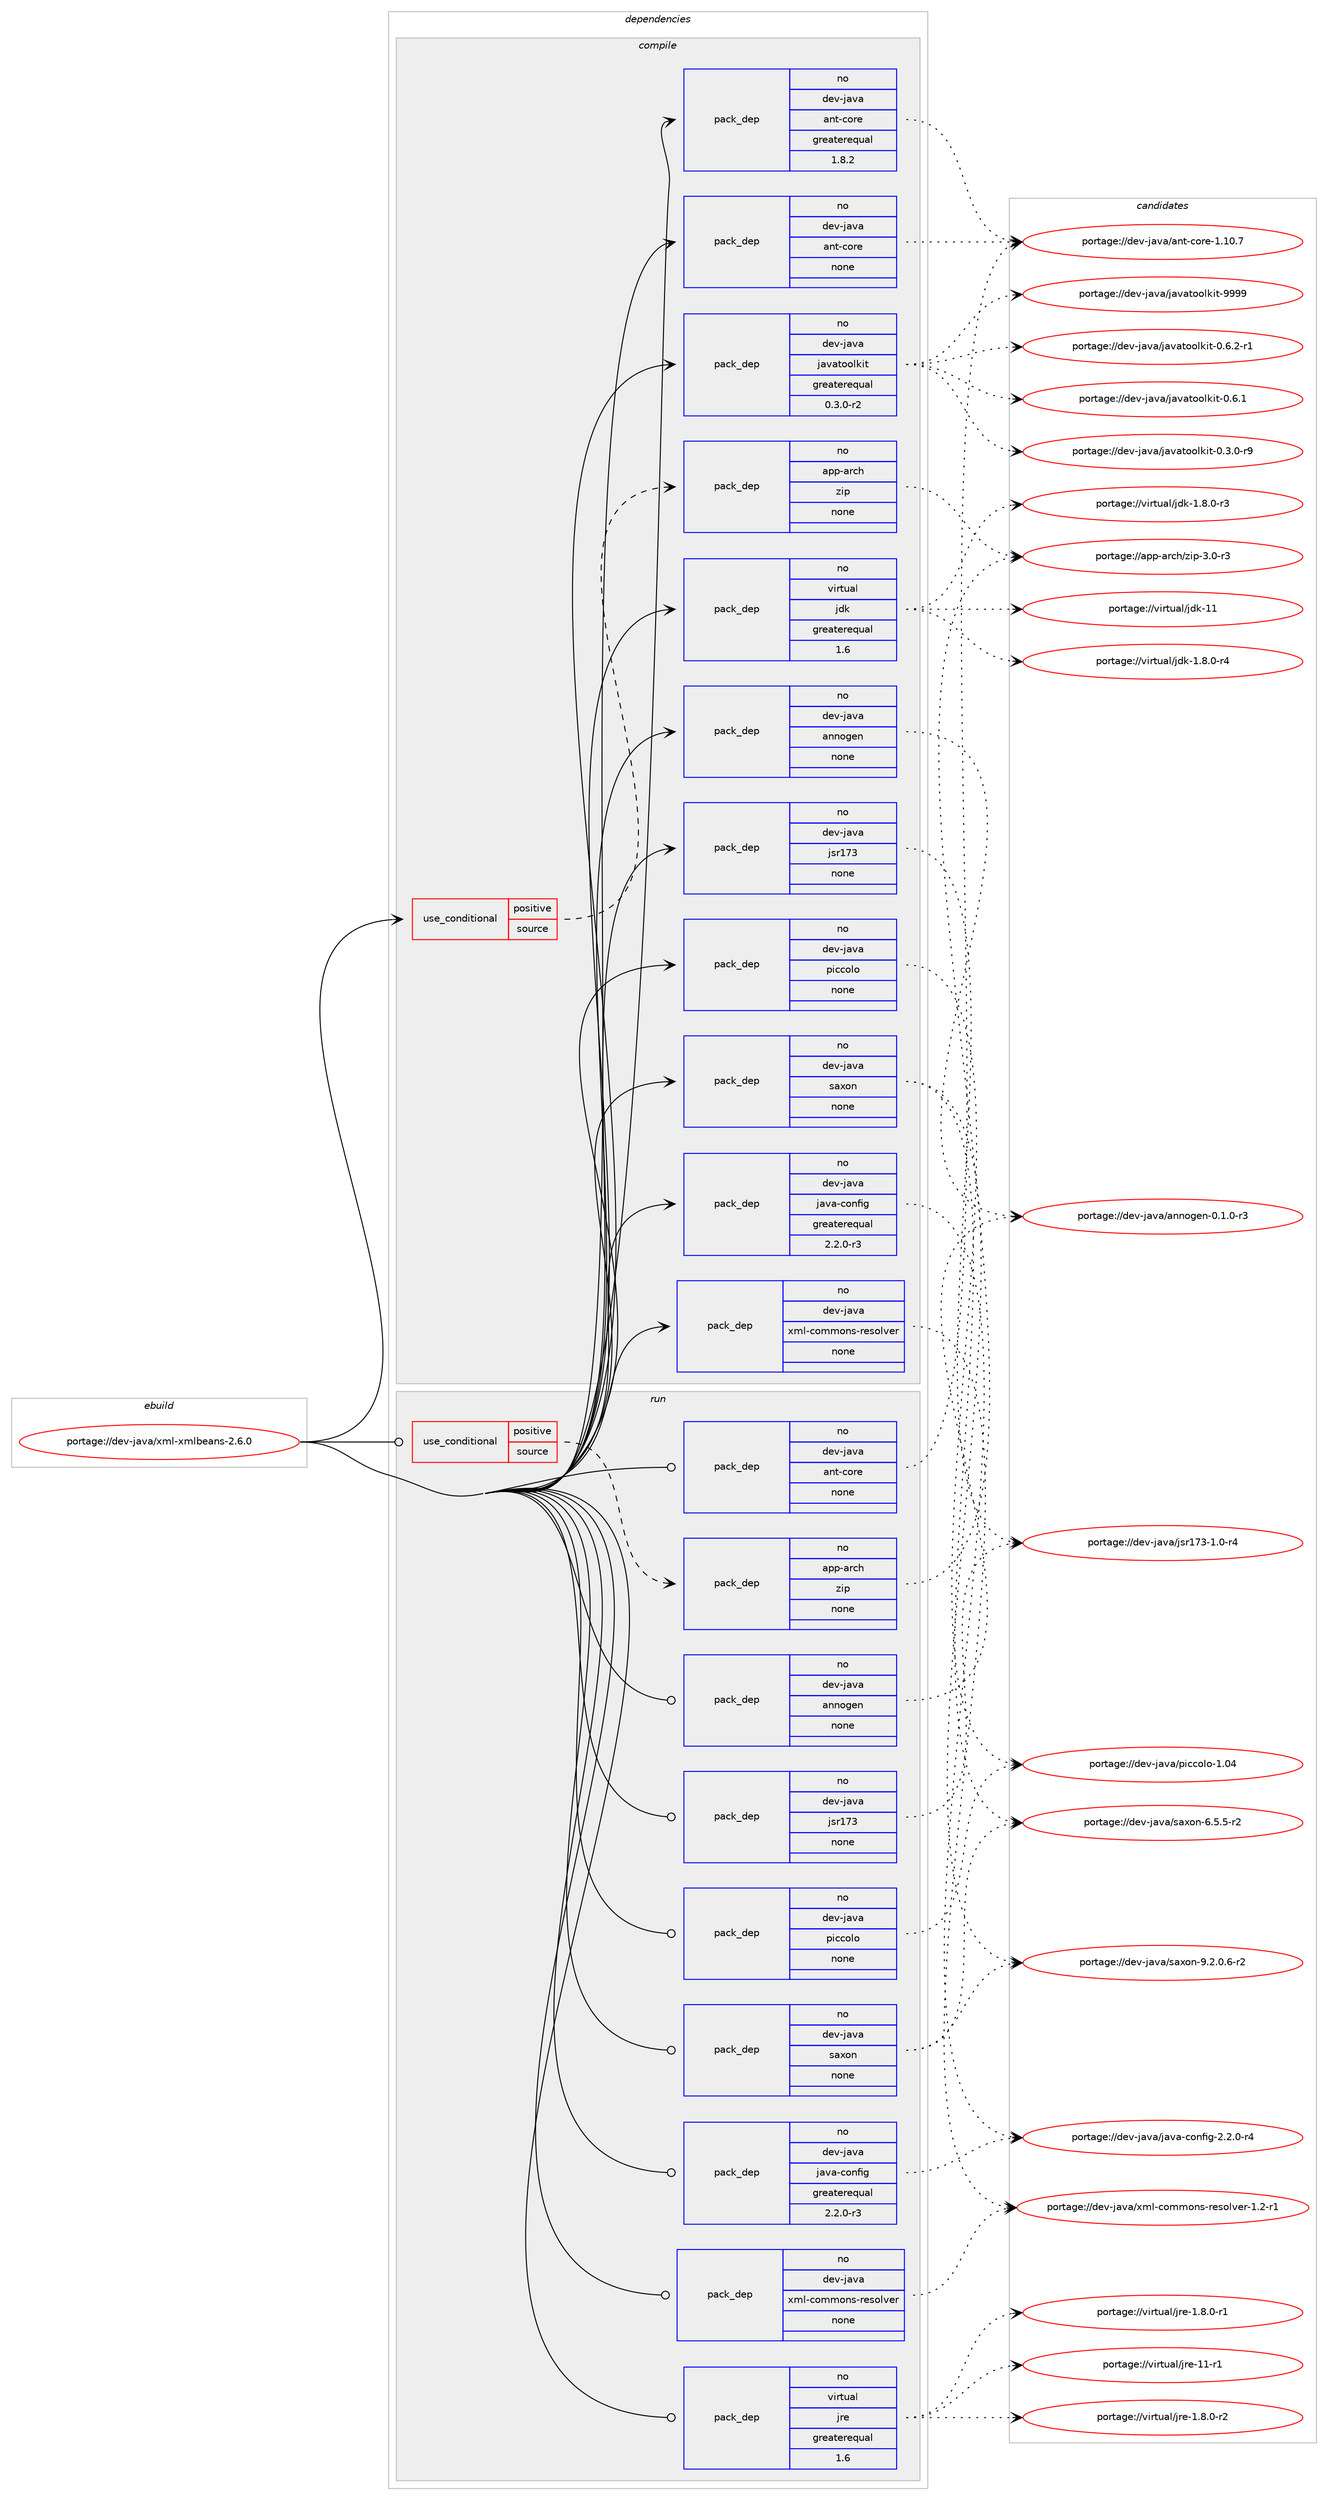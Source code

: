 digraph prolog {

# *************
# Graph options
# *************

newrank=true;
concentrate=true;
compound=true;
graph [rankdir=LR,fontname=Helvetica,fontsize=10,ranksep=1.5];#, ranksep=2.5, nodesep=0.2];
edge  [arrowhead=vee];
node  [fontname=Helvetica,fontsize=10];

# **********
# The ebuild
# **********

subgraph cluster_leftcol {
color=gray;
label=<<i>ebuild</i>>;
id [label="portage://dev-java/xml-xmlbeans-2.6.0", color=red, width=4, href="../dev-java/xml-xmlbeans-2.6.0.svg"];
}

# ****************
# The dependencies
# ****************

subgraph cluster_midcol {
color=gray;
label=<<i>dependencies</i>>;
subgraph cluster_compile {
fillcolor="#eeeeee";
style=filled;
label=<<i>compile</i>>;
subgraph cond129040 {
dependency525032 [label=<<TABLE BORDER="0" CELLBORDER="1" CELLSPACING="0" CELLPADDING="4"><TR><TD ROWSPAN="3" CELLPADDING="10">use_conditional</TD></TR><TR><TD>positive</TD></TR><TR><TD>source</TD></TR></TABLE>>, shape=none, color=red];
subgraph pack390396 {
dependency525033 [label=<<TABLE BORDER="0" CELLBORDER="1" CELLSPACING="0" CELLPADDING="4" WIDTH="220"><TR><TD ROWSPAN="6" CELLPADDING="30">pack_dep</TD></TR><TR><TD WIDTH="110">no</TD></TR><TR><TD>app-arch</TD></TR><TR><TD>zip</TD></TR><TR><TD>none</TD></TR><TR><TD></TD></TR></TABLE>>, shape=none, color=blue];
}
dependency525032:e -> dependency525033:w [weight=20,style="dashed",arrowhead="vee"];
}
id:e -> dependency525032:w [weight=20,style="solid",arrowhead="vee"];
subgraph pack390397 {
dependency525034 [label=<<TABLE BORDER="0" CELLBORDER="1" CELLSPACING="0" CELLPADDING="4" WIDTH="220"><TR><TD ROWSPAN="6" CELLPADDING="30">pack_dep</TD></TR><TR><TD WIDTH="110">no</TD></TR><TR><TD>dev-java</TD></TR><TR><TD>annogen</TD></TR><TR><TD>none</TD></TR><TR><TD></TD></TR></TABLE>>, shape=none, color=blue];
}
id:e -> dependency525034:w [weight=20,style="solid",arrowhead="vee"];
subgraph pack390398 {
dependency525035 [label=<<TABLE BORDER="0" CELLBORDER="1" CELLSPACING="0" CELLPADDING="4" WIDTH="220"><TR><TD ROWSPAN="6" CELLPADDING="30">pack_dep</TD></TR><TR><TD WIDTH="110">no</TD></TR><TR><TD>dev-java</TD></TR><TR><TD>ant-core</TD></TR><TR><TD>greaterequal</TD></TR><TR><TD>1.8.2</TD></TR></TABLE>>, shape=none, color=blue];
}
id:e -> dependency525035:w [weight=20,style="solid",arrowhead="vee"];
subgraph pack390399 {
dependency525036 [label=<<TABLE BORDER="0" CELLBORDER="1" CELLSPACING="0" CELLPADDING="4" WIDTH="220"><TR><TD ROWSPAN="6" CELLPADDING="30">pack_dep</TD></TR><TR><TD WIDTH="110">no</TD></TR><TR><TD>dev-java</TD></TR><TR><TD>ant-core</TD></TR><TR><TD>none</TD></TR><TR><TD></TD></TR></TABLE>>, shape=none, color=blue];
}
id:e -> dependency525036:w [weight=20,style="solid",arrowhead="vee"];
subgraph pack390400 {
dependency525037 [label=<<TABLE BORDER="0" CELLBORDER="1" CELLSPACING="0" CELLPADDING="4" WIDTH="220"><TR><TD ROWSPAN="6" CELLPADDING="30">pack_dep</TD></TR><TR><TD WIDTH="110">no</TD></TR><TR><TD>dev-java</TD></TR><TR><TD>java-config</TD></TR><TR><TD>greaterequal</TD></TR><TR><TD>2.2.0-r3</TD></TR></TABLE>>, shape=none, color=blue];
}
id:e -> dependency525037:w [weight=20,style="solid",arrowhead="vee"];
subgraph pack390401 {
dependency525038 [label=<<TABLE BORDER="0" CELLBORDER="1" CELLSPACING="0" CELLPADDING="4" WIDTH="220"><TR><TD ROWSPAN="6" CELLPADDING="30">pack_dep</TD></TR><TR><TD WIDTH="110">no</TD></TR><TR><TD>dev-java</TD></TR><TR><TD>javatoolkit</TD></TR><TR><TD>greaterequal</TD></TR><TR><TD>0.3.0-r2</TD></TR></TABLE>>, shape=none, color=blue];
}
id:e -> dependency525038:w [weight=20,style="solid",arrowhead="vee"];
subgraph pack390402 {
dependency525039 [label=<<TABLE BORDER="0" CELLBORDER="1" CELLSPACING="0" CELLPADDING="4" WIDTH="220"><TR><TD ROWSPAN="6" CELLPADDING="30">pack_dep</TD></TR><TR><TD WIDTH="110">no</TD></TR><TR><TD>dev-java</TD></TR><TR><TD>jsr173</TD></TR><TR><TD>none</TD></TR><TR><TD></TD></TR></TABLE>>, shape=none, color=blue];
}
id:e -> dependency525039:w [weight=20,style="solid",arrowhead="vee"];
subgraph pack390403 {
dependency525040 [label=<<TABLE BORDER="0" CELLBORDER="1" CELLSPACING="0" CELLPADDING="4" WIDTH="220"><TR><TD ROWSPAN="6" CELLPADDING="30">pack_dep</TD></TR><TR><TD WIDTH="110">no</TD></TR><TR><TD>dev-java</TD></TR><TR><TD>piccolo</TD></TR><TR><TD>none</TD></TR><TR><TD></TD></TR></TABLE>>, shape=none, color=blue];
}
id:e -> dependency525040:w [weight=20,style="solid",arrowhead="vee"];
subgraph pack390404 {
dependency525041 [label=<<TABLE BORDER="0" CELLBORDER="1" CELLSPACING="0" CELLPADDING="4" WIDTH="220"><TR><TD ROWSPAN="6" CELLPADDING="30">pack_dep</TD></TR><TR><TD WIDTH="110">no</TD></TR><TR><TD>dev-java</TD></TR><TR><TD>saxon</TD></TR><TR><TD>none</TD></TR><TR><TD></TD></TR></TABLE>>, shape=none, color=blue];
}
id:e -> dependency525041:w [weight=20,style="solid",arrowhead="vee"];
subgraph pack390405 {
dependency525042 [label=<<TABLE BORDER="0" CELLBORDER="1" CELLSPACING="0" CELLPADDING="4" WIDTH="220"><TR><TD ROWSPAN="6" CELLPADDING="30">pack_dep</TD></TR><TR><TD WIDTH="110">no</TD></TR><TR><TD>dev-java</TD></TR><TR><TD>xml-commons-resolver</TD></TR><TR><TD>none</TD></TR><TR><TD></TD></TR></TABLE>>, shape=none, color=blue];
}
id:e -> dependency525042:w [weight=20,style="solid",arrowhead="vee"];
subgraph pack390406 {
dependency525043 [label=<<TABLE BORDER="0" CELLBORDER="1" CELLSPACING="0" CELLPADDING="4" WIDTH="220"><TR><TD ROWSPAN="6" CELLPADDING="30">pack_dep</TD></TR><TR><TD WIDTH="110">no</TD></TR><TR><TD>virtual</TD></TR><TR><TD>jdk</TD></TR><TR><TD>greaterequal</TD></TR><TR><TD>1.6</TD></TR></TABLE>>, shape=none, color=blue];
}
id:e -> dependency525043:w [weight=20,style="solid",arrowhead="vee"];
}
subgraph cluster_compileandrun {
fillcolor="#eeeeee";
style=filled;
label=<<i>compile and run</i>>;
}
subgraph cluster_run {
fillcolor="#eeeeee";
style=filled;
label=<<i>run</i>>;
subgraph cond129041 {
dependency525044 [label=<<TABLE BORDER="0" CELLBORDER="1" CELLSPACING="0" CELLPADDING="4"><TR><TD ROWSPAN="3" CELLPADDING="10">use_conditional</TD></TR><TR><TD>positive</TD></TR><TR><TD>source</TD></TR></TABLE>>, shape=none, color=red];
subgraph pack390407 {
dependency525045 [label=<<TABLE BORDER="0" CELLBORDER="1" CELLSPACING="0" CELLPADDING="4" WIDTH="220"><TR><TD ROWSPAN="6" CELLPADDING="30">pack_dep</TD></TR><TR><TD WIDTH="110">no</TD></TR><TR><TD>app-arch</TD></TR><TR><TD>zip</TD></TR><TR><TD>none</TD></TR><TR><TD></TD></TR></TABLE>>, shape=none, color=blue];
}
dependency525044:e -> dependency525045:w [weight=20,style="dashed",arrowhead="vee"];
}
id:e -> dependency525044:w [weight=20,style="solid",arrowhead="odot"];
subgraph pack390408 {
dependency525046 [label=<<TABLE BORDER="0" CELLBORDER="1" CELLSPACING="0" CELLPADDING="4" WIDTH="220"><TR><TD ROWSPAN="6" CELLPADDING="30">pack_dep</TD></TR><TR><TD WIDTH="110">no</TD></TR><TR><TD>dev-java</TD></TR><TR><TD>annogen</TD></TR><TR><TD>none</TD></TR><TR><TD></TD></TR></TABLE>>, shape=none, color=blue];
}
id:e -> dependency525046:w [weight=20,style="solid",arrowhead="odot"];
subgraph pack390409 {
dependency525047 [label=<<TABLE BORDER="0" CELLBORDER="1" CELLSPACING="0" CELLPADDING="4" WIDTH="220"><TR><TD ROWSPAN="6" CELLPADDING="30">pack_dep</TD></TR><TR><TD WIDTH="110">no</TD></TR><TR><TD>dev-java</TD></TR><TR><TD>ant-core</TD></TR><TR><TD>none</TD></TR><TR><TD></TD></TR></TABLE>>, shape=none, color=blue];
}
id:e -> dependency525047:w [weight=20,style="solid",arrowhead="odot"];
subgraph pack390410 {
dependency525048 [label=<<TABLE BORDER="0" CELLBORDER="1" CELLSPACING="0" CELLPADDING="4" WIDTH="220"><TR><TD ROWSPAN="6" CELLPADDING="30">pack_dep</TD></TR><TR><TD WIDTH="110">no</TD></TR><TR><TD>dev-java</TD></TR><TR><TD>java-config</TD></TR><TR><TD>greaterequal</TD></TR><TR><TD>2.2.0-r3</TD></TR></TABLE>>, shape=none, color=blue];
}
id:e -> dependency525048:w [weight=20,style="solid",arrowhead="odot"];
subgraph pack390411 {
dependency525049 [label=<<TABLE BORDER="0" CELLBORDER="1" CELLSPACING="0" CELLPADDING="4" WIDTH="220"><TR><TD ROWSPAN="6" CELLPADDING="30">pack_dep</TD></TR><TR><TD WIDTH="110">no</TD></TR><TR><TD>dev-java</TD></TR><TR><TD>jsr173</TD></TR><TR><TD>none</TD></TR><TR><TD></TD></TR></TABLE>>, shape=none, color=blue];
}
id:e -> dependency525049:w [weight=20,style="solid",arrowhead="odot"];
subgraph pack390412 {
dependency525050 [label=<<TABLE BORDER="0" CELLBORDER="1" CELLSPACING="0" CELLPADDING="4" WIDTH="220"><TR><TD ROWSPAN="6" CELLPADDING="30">pack_dep</TD></TR><TR><TD WIDTH="110">no</TD></TR><TR><TD>dev-java</TD></TR><TR><TD>piccolo</TD></TR><TR><TD>none</TD></TR><TR><TD></TD></TR></TABLE>>, shape=none, color=blue];
}
id:e -> dependency525050:w [weight=20,style="solid",arrowhead="odot"];
subgraph pack390413 {
dependency525051 [label=<<TABLE BORDER="0" CELLBORDER="1" CELLSPACING="0" CELLPADDING="4" WIDTH="220"><TR><TD ROWSPAN="6" CELLPADDING="30">pack_dep</TD></TR><TR><TD WIDTH="110">no</TD></TR><TR><TD>dev-java</TD></TR><TR><TD>saxon</TD></TR><TR><TD>none</TD></TR><TR><TD></TD></TR></TABLE>>, shape=none, color=blue];
}
id:e -> dependency525051:w [weight=20,style="solid",arrowhead="odot"];
subgraph pack390414 {
dependency525052 [label=<<TABLE BORDER="0" CELLBORDER="1" CELLSPACING="0" CELLPADDING="4" WIDTH="220"><TR><TD ROWSPAN="6" CELLPADDING="30">pack_dep</TD></TR><TR><TD WIDTH="110">no</TD></TR><TR><TD>dev-java</TD></TR><TR><TD>xml-commons-resolver</TD></TR><TR><TD>none</TD></TR><TR><TD></TD></TR></TABLE>>, shape=none, color=blue];
}
id:e -> dependency525052:w [weight=20,style="solid",arrowhead="odot"];
subgraph pack390415 {
dependency525053 [label=<<TABLE BORDER="0" CELLBORDER="1" CELLSPACING="0" CELLPADDING="4" WIDTH="220"><TR><TD ROWSPAN="6" CELLPADDING="30">pack_dep</TD></TR><TR><TD WIDTH="110">no</TD></TR><TR><TD>virtual</TD></TR><TR><TD>jre</TD></TR><TR><TD>greaterequal</TD></TR><TR><TD>1.6</TD></TR></TABLE>>, shape=none, color=blue];
}
id:e -> dependency525053:w [weight=20,style="solid",arrowhead="odot"];
}
}

# **************
# The candidates
# **************

subgraph cluster_choices {
rank=same;
color=gray;
label=<<i>candidates</i>>;

subgraph choice390396 {
color=black;
nodesep=1;
choice9711211245971149910447122105112455146484511451 [label="portage://app-arch/zip-3.0-r3", color=red, width=4,href="../app-arch/zip-3.0-r3.svg"];
dependency525033:e -> choice9711211245971149910447122105112455146484511451:w [style=dotted,weight="100"];
}
subgraph choice390397 {
color=black;
nodesep=1;
choice10010111845106971189747971101101111031011104548464946484511451 [label="portage://dev-java/annogen-0.1.0-r3", color=red, width=4,href="../dev-java/annogen-0.1.0-r3.svg"];
dependency525034:e -> choice10010111845106971189747971101101111031011104548464946484511451:w [style=dotted,weight="100"];
}
subgraph choice390398 {
color=black;
nodesep=1;
choice1001011184510697118974797110116459911111410145494649484655 [label="portage://dev-java/ant-core-1.10.7", color=red, width=4,href="../dev-java/ant-core-1.10.7.svg"];
dependency525035:e -> choice1001011184510697118974797110116459911111410145494649484655:w [style=dotted,weight="100"];
}
subgraph choice390399 {
color=black;
nodesep=1;
choice1001011184510697118974797110116459911111410145494649484655 [label="portage://dev-java/ant-core-1.10.7", color=red, width=4,href="../dev-java/ant-core-1.10.7.svg"];
dependency525036:e -> choice1001011184510697118974797110116459911111410145494649484655:w [style=dotted,weight="100"];
}
subgraph choice390400 {
color=black;
nodesep=1;
choice10010111845106971189747106971189745991111101021051034550465046484511452 [label="portage://dev-java/java-config-2.2.0-r4", color=red, width=4,href="../dev-java/java-config-2.2.0-r4.svg"];
dependency525037:e -> choice10010111845106971189747106971189745991111101021051034550465046484511452:w [style=dotted,weight="100"];
}
subgraph choice390401 {
color=black;
nodesep=1;
choice1001011184510697118974710697118971161111111081071051164557575757 [label="portage://dev-java/javatoolkit-9999", color=red, width=4,href="../dev-java/javatoolkit-9999.svg"];
choice1001011184510697118974710697118971161111111081071051164548465446504511449 [label="portage://dev-java/javatoolkit-0.6.2-r1", color=red, width=4,href="../dev-java/javatoolkit-0.6.2-r1.svg"];
choice100101118451069711897471069711897116111111108107105116454846544649 [label="portage://dev-java/javatoolkit-0.6.1", color=red, width=4,href="../dev-java/javatoolkit-0.6.1.svg"];
choice1001011184510697118974710697118971161111111081071051164548465146484511457 [label="portage://dev-java/javatoolkit-0.3.0-r9", color=red, width=4,href="../dev-java/javatoolkit-0.3.0-r9.svg"];
dependency525038:e -> choice1001011184510697118974710697118971161111111081071051164557575757:w [style=dotted,weight="100"];
dependency525038:e -> choice1001011184510697118974710697118971161111111081071051164548465446504511449:w [style=dotted,weight="100"];
dependency525038:e -> choice100101118451069711897471069711897116111111108107105116454846544649:w [style=dotted,weight="100"];
dependency525038:e -> choice1001011184510697118974710697118971161111111081071051164548465146484511457:w [style=dotted,weight="100"];
}
subgraph choice390402 {
color=black;
nodesep=1;
choice10010111845106971189747106115114495551454946484511452 [label="portage://dev-java/jsr173-1.0-r4", color=red, width=4,href="../dev-java/jsr173-1.0-r4.svg"];
dependency525039:e -> choice10010111845106971189747106115114495551454946484511452:w [style=dotted,weight="100"];
}
subgraph choice390403 {
color=black;
nodesep=1;
choice1001011184510697118974711210599991111081114549464852 [label="portage://dev-java/piccolo-1.04", color=red, width=4,href="../dev-java/piccolo-1.04.svg"];
dependency525040:e -> choice1001011184510697118974711210599991111081114549464852:w [style=dotted,weight="100"];
}
subgraph choice390404 {
color=black;
nodesep=1;
choice100101118451069711897471159712011111045574650464846544511450 [label="portage://dev-java/saxon-9.2.0.6-r2", color=red, width=4,href="../dev-java/saxon-9.2.0.6-r2.svg"];
choice10010111845106971189747115971201111104554465346534511450 [label="portage://dev-java/saxon-6.5.5-r2", color=red, width=4,href="../dev-java/saxon-6.5.5-r2.svg"];
dependency525041:e -> choice100101118451069711897471159712011111045574650464846544511450:w [style=dotted,weight="100"];
dependency525041:e -> choice10010111845106971189747115971201111104554465346534511450:w [style=dotted,weight="100"];
}
subgraph choice390405 {
color=black;
nodesep=1;
choice10010111845106971189747120109108459911110910911111011545114101115111108118101114454946504511449 [label="portage://dev-java/xml-commons-resolver-1.2-r1", color=red, width=4,href="../dev-java/xml-commons-resolver-1.2-r1.svg"];
dependency525042:e -> choice10010111845106971189747120109108459911110910911111011545114101115111108118101114454946504511449:w [style=dotted,weight="100"];
}
subgraph choice390406 {
color=black;
nodesep=1;
choice1181051141161179710847106100107454949 [label="portage://virtual/jdk-11", color=red, width=4,href="../virtual/jdk-11.svg"];
choice11810511411611797108471061001074549465646484511452 [label="portage://virtual/jdk-1.8.0-r4", color=red, width=4,href="../virtual/jdk-1.8.0-r4.svg"];
choice11810511411611797108471061001074549465646484511451 [label="portage://virtual/jdk-1.8.0-r3", color=red, width=4,href="../virtual/jdk-1.8.0-r3.svg"];
dependency525043:e -> choice1181051141161179710847106100107454949:w [style=dotted,weight="100"];
dependency525043:e -> choice11810511411611797108471061001074549465646484511452:w [style=dotted,weight="100"];
dependency525043:e -> choice11810511411611797108471061001074549465646484511451:w [style=dotted,weight="100"];
}
subgraph choice390407 {
color=black;
nodesep=1;
choice9711211245971149910447122105112455146484511451 [label="portage://app-arch/zip-3.0-r3", color=red, width=4,href="../app-arch/zip-3.0-r3.svg"];
dependency525045:e -> choice9711211245971149910447122105112455146484511451:w [style=dotted,weight="100"];
}
subgraph choice390408 {
color=black;
nodesep=1;
choice10010111845106971189747971101101111031011104548464946484511451 [label="portage://dev-java/annogen-0.1.0-r3", color=red, width=4,href="../dev-java/annogen-0.1.0-r3.svg"];
dependency525046:e -> choice10010111845106971189747971101101111031011104548464946484511451:w [style=dotted,weight="100"];
}
subgraph choice390409 {
color=black;
nodesep=1;
choice1001011184510697118974797110116459911111410145494649484655 [label="portage://dev-java/ant-core-1.10.7", color=red, width=4,href="../dev-java/ant-core-1.10.7.svg"];
dependency525047:e -> choice1001011184510697118974797110116459911111410145494649484655:w [style=dotted,weight="100"];
}
subgraph choice390410 {
color=black;
nodesep=1;
choice10010111845106971189747106971189745991111101021051034550465046484511452 [label="portage://dev-java/java-config-2.2.0-r4", color=red, width=4,href="../dev-java/java-config-2.2.0-r4.svg"];
dependency525048:e -> choice10010111845106971189747106971189745991111101021051034550465046484511452:w [style=dotted,weight="100"];
}
subgraph choice390411 {
color=black;
nodesep=1;
choice10010111845106971189747106115114495551454946484511452 [label="portage://dev-java/jsr173-1.0-r4", color=red, width=4,href="../dev-java/jsr173-1.0-r4.svg"];
dependency525049:e -> choice10010111845106971189747106115114495551454946484511452:w [style=dotted,weight="100"];
}
subgraph choice390412 {
color=black;
nodesep=1;
choice1001011184510697118974711210599991111081114549464852 [label="portage://dev-java/piccolo-1.04", color=red, width=4,href="../dev-java/piccolo-1.04.svg"];
dependency525050:e -> choice1001011184510697118974711210599991111081114549464852:w [style=dotted,weight="100"];
}
subgraph choice390413 {
color=black;
nodesep=1;
choice100101118451069711897471159712011111045574650464846544511450 [label="portage://dev-java/saxon-9.2.0.6-r2", color=red, width=4,href="../dev-java/saxon-9.2.0.6-r2.svg"];
choice10010111845106971189747115971201111104554465346534511450 [label="portage://dev-java/saxon-6.5.5-r2", color=red, width=4,href="../dev-java/saxon-6.5.5-r2.svg"];
dependency525051:e -> choice100101118451069711897471159712011111045574650464846544511450:w [style=dotted,weight="100"];
dependency525051:e -> choice10010111845106971189747115971201111104554465346534511450:w [style=dotted,weight="100"];
}
subgraph choice390414 {
color=black;
nodesep=1;
choice10010111845106971189747120109108459911110910911111011545114101115111108118101114454946504511449 [label="portage://dev-java/xml-commons-resolver-1.2-r1", color=red, width=4,href="../dev-java/xml-commons-resolver-1.2-r1.svg"];
dependency525052:e -> choice10010111845106971189747120109108459911110910911111011545114101115111108118101114454946504511449:w [style=dotted,weight="100"];
}
subgraph choice390415 {
color=black;
nodesep=1;
choice11810511411611797108471061141014549494511449 [label="portage://virtual/jre-11-r1", color=red, width=4,href="../virtual/jre-11-r1.svg"];
choice11810511411611797108471061141014549465646484511450 [label="portage://virtual/jre-1.8.0-r2", color=red, width=4,href="../virtual/jre-1.8.0-r2.svg"];
choice11810511411611797108471061141014549465646484511449 [label="portage://virtual/jre-1.8.0-r1", color=red, width=4,href="../virtual/jre-1.8.0-r1.svg"];
dependency525053:e -> choice11810511411611797108471061141014549494511449:w [style=dotted,weight="100"];
dependency525053:e -> choice11810511411611797108471061141014549465646484511450:w [style=dotted,weight="100"];
dependency525053:e -> choice11810511411611797108471061141014549465646484511449:w [style=dotted,weight="100"];
}
}

}
